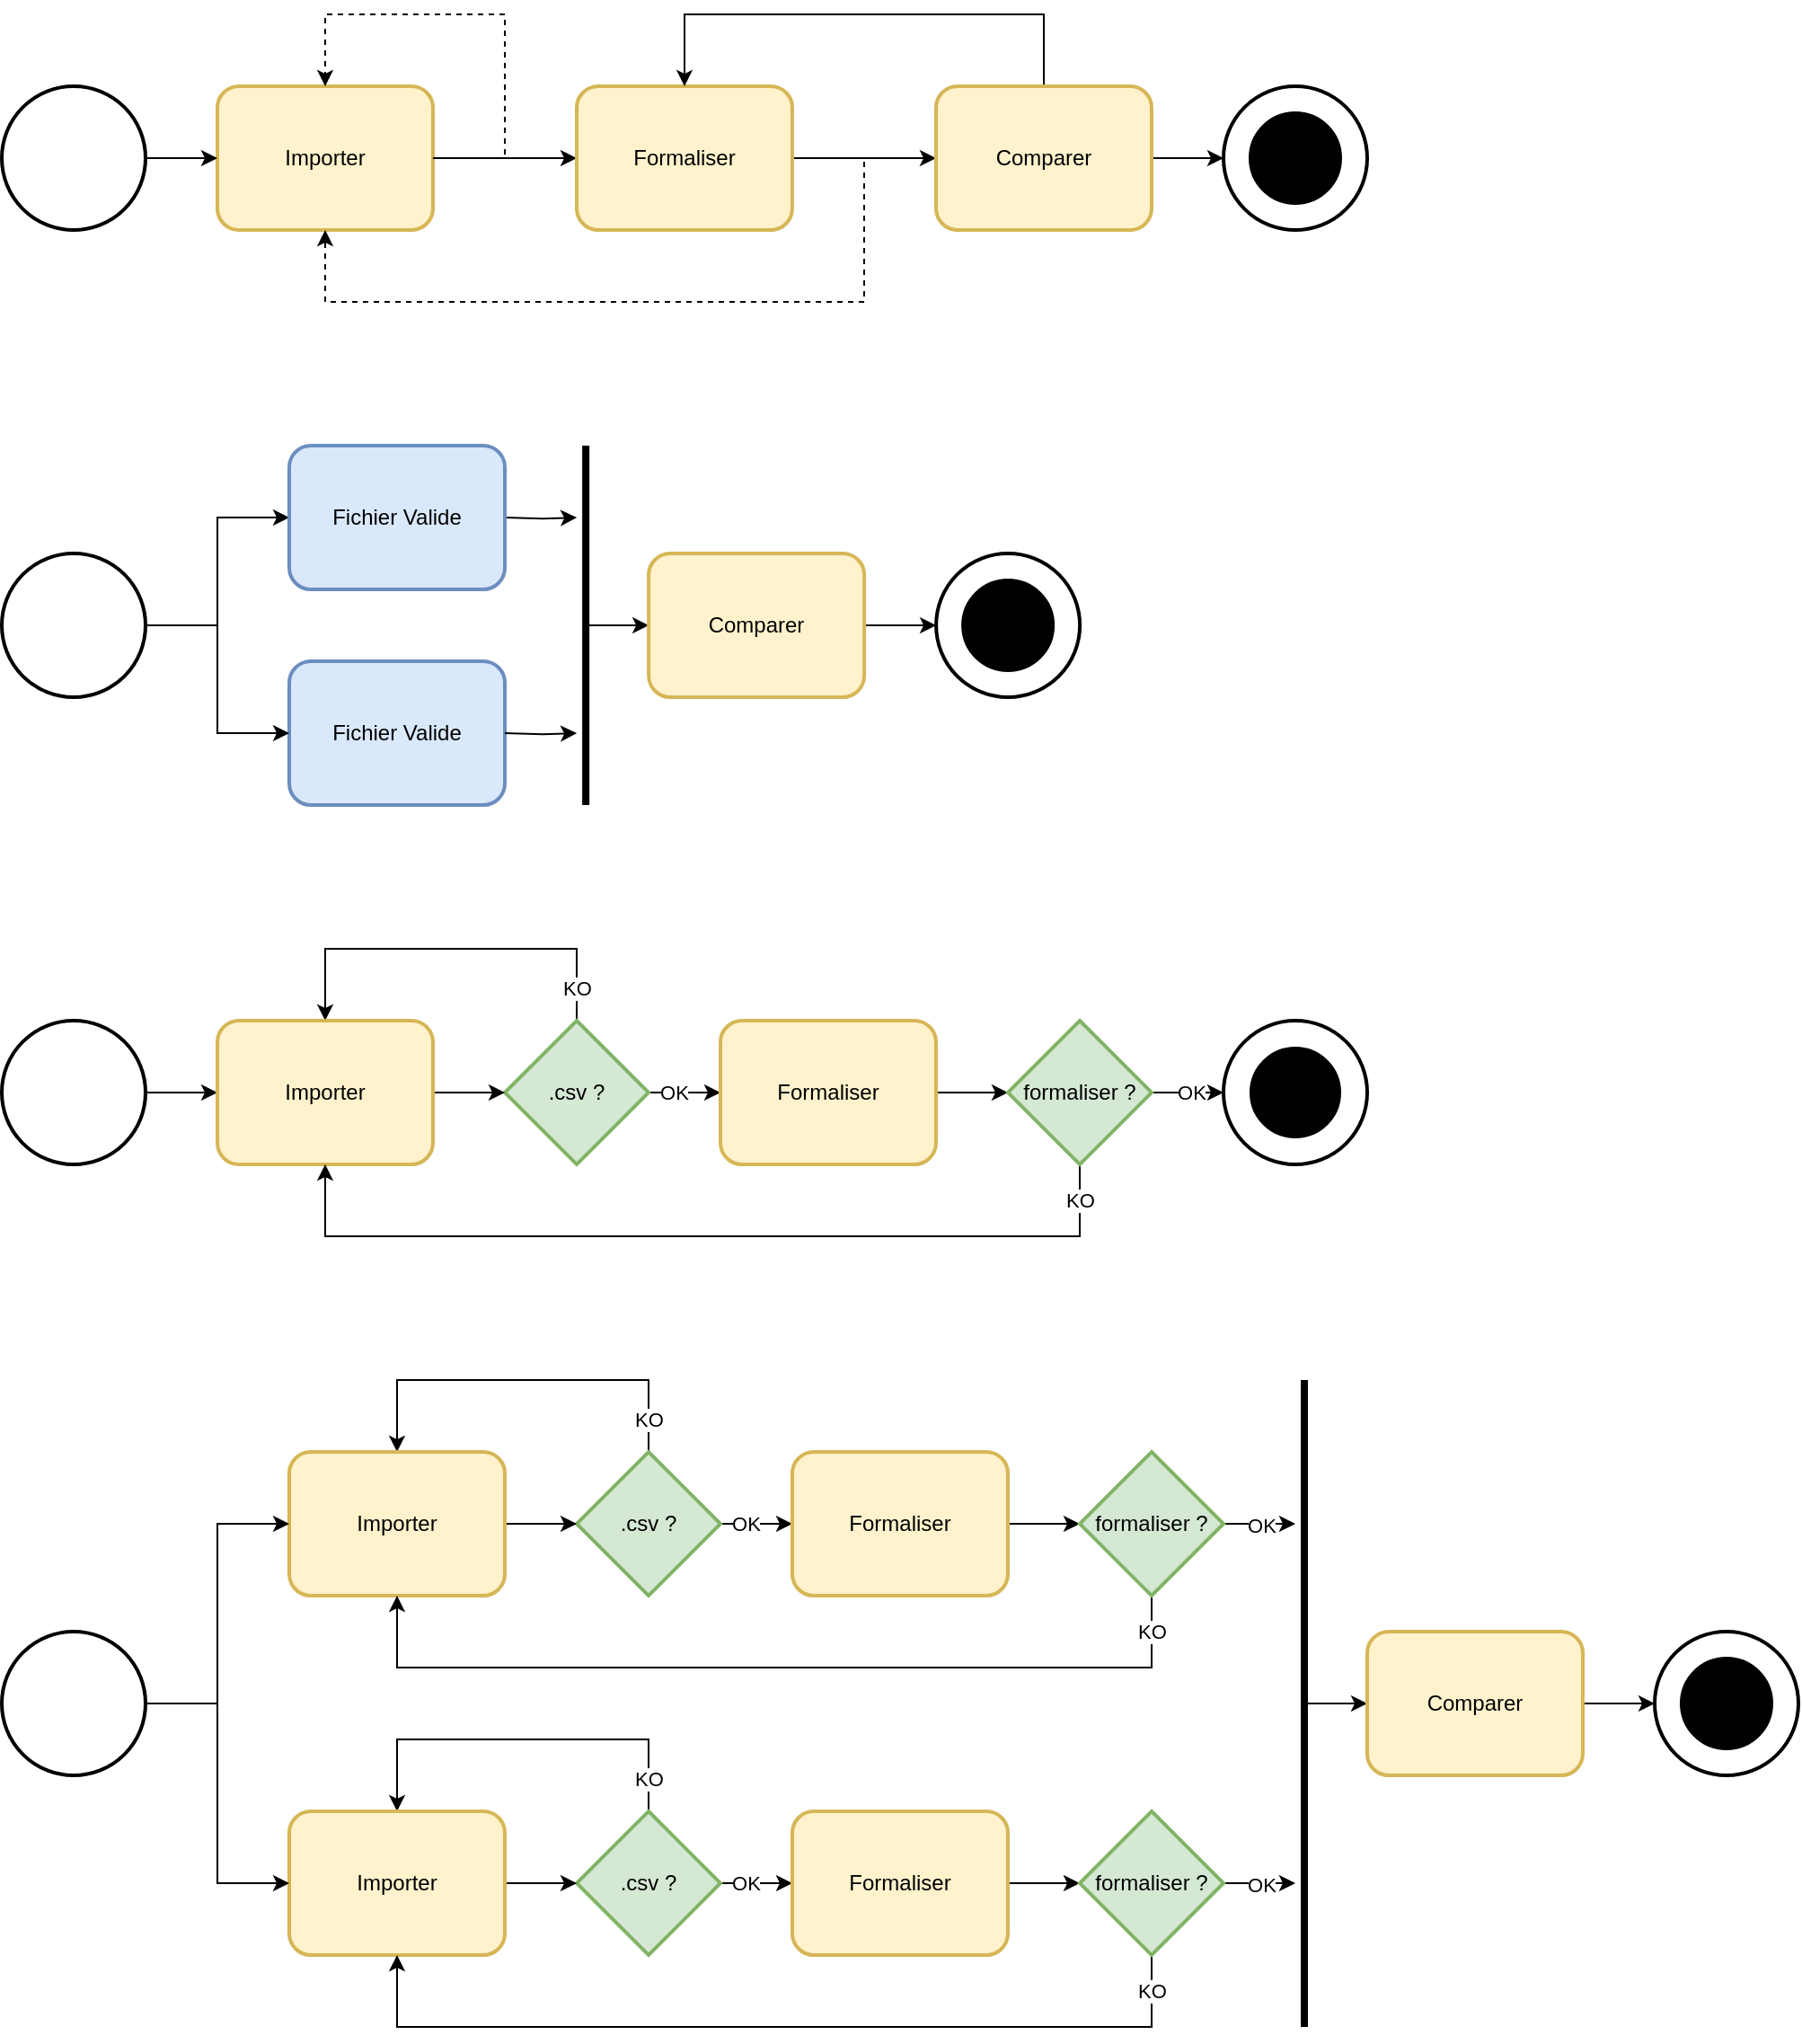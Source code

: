 <mxfile version="22.1.0" type="device">
  <diagram name="Page-1" id="Pc554_1osYrxMqZMdzwt">
    <mxGraphModel dx="2514" dy="2089" grid="1" gridSize="10" guides="1" tooltips="1" connect="1" arrows="1" fold="1" page="1" pageScale="1" pageWidth="827" pageHeight="1169" math="0" shadow="0">
      <root>
        <mxCell id="0" />
        <mxCell id="1" parent="0" />
        <mxCell id="NgbXvUdANwAx4TW1gQg--8" style="edgeStyle=orthogonalEdgeStyle;rounded=0;orthogonalLoop=1;jettySize=auto;html=1;entryX=0;entryY=0.5;entryDx=0;entryDy=0;" edge="1" parent="1" source="NgbXvUdANwAx4TW1gQg--1" target="NgbXvUdANwAx4TW1gQg--6">
          <mxGeometry relative="1" as="geometry" />
        </mxCell>
        <mxCell id="NgbXvUdANwAx4TW1gQg--1" value="" style="ellipse;whiteSpace=wrap;html=1;aspect=fixed;strokeWidth=2;" vertex="1" parent="1">
          <mxGeometry x="-280" y="240" width="80" height="80" as="geometry" />
        </mxCell>
        <mxCell id="NgbXvUdANwAx4TW1gQg--2" value="" style="ellipse;whiteSpace=wrap;html=1;aspect=fixed;strokeWidth=2;" vertex="1" parent="1">
          <mxGeometry x="400" y="240" width="80" height="80" as="geometry" />
        </mxCell>
        <mxCell id="NgbXvUdANwAx4TW1gQg--3" value="" style="ellipse;whiteSpace=wrap;html=1;aspect=fixed;fillColor=#000000;" vertex="1" parent="1">
          <mxGeometry x="415" y="255" width="50" height="50" as="geometry" />
        </mxCell>
        <mxCell id="NgbXvUdANwAx4TW1gQg--7" style="edgeStyle=orthogonalEdgeStyle;rounded=0;orthogonalLoop=1;jettySize=auto;html=1;entryX=0.5;entryY=0;entryDx=0;entryDy=0;" edge="1" parent="1" source="NgbXvUdANwAx4TW1gQg--4" target="NgbXvUdANwAx4TW1gQg--6">
          <mxGeometry relative="1" as="geometry">
            <Array as="points">
              <mxPoint x="40" y="200" />
              <mxPoint x="-100" y="200" />
            </Array>
          </mxGeometry>
        </mxCell>
        <mxCell id="NgbXvUdANwAx4TW1gQg--23" value="KO" style="edgeLabel;html=1;align=center;verticalAlign=middle;resizable=0;points=[];" vertex="1" connectable="0" parent="NgbXvUdANwAx4TW1gQg--7">
          <mxGeometry x="-0.83" relative="1" as="geometry">
            <mxPoint as="offset" />
          </mxGeometry>
        </mxCell>
        <mxCell id="NgbXvUdANwAx4TW1gQg--25" style="edgeStyle=orthogonalEdgeStyle;rounded=0;orthogonalLoop=1;jettySize=auto;html=1;entryX=0;entryY=0.5;entryDx=0;entryDy=0;" edge="1" parent="1" source="NgbXvUdANwAx4TW1gQg--4" target="NgbXvUdANwAx4TW1gQg--24">
          <mxGeometry relative="1" as="geometry" />
        </mxCell>
        <mxCell id="NgbXvUdANwAx4TW1gQg--26" value="OK" style="edgeLabel;html=1;align=center;verticalAlign=middle;resizable=0;points=[];" vertex="1" connectable="0" parent="NgbXvUdANwAx4TW1gQg--25">
          <mxGeometry x="-0.308" y="-1" relative="1" as="geometry">
            <mxPoint y="-1" as="offset" />
          </mxGeometry>
        </mxCell>
        <mxCell id="NgbXvUdANwAx4TW1gQg--4" value=".csv ?" style="rhombus;whiteSpace=wrap;html=1;fillColor=#d5e8d4;strokeColor=#82b366;strokeWidth=2;" vertex="1" parent="1">
          <mxGeometry y="240" width="80" height="80" as="geometry" />
        </mxCell>
        <mxCell id="NgbXvUdANwAx4TW1gQg--9" style="edgeStyle=orthogonalEdgeStyle;rounded=0;orthogonalLoop=1;jettySize=auto;html=1;entryX=0;entryY=0.5;entryDx=0;entryDy=0;" edge="1" parent="1" source="NgbXvUdANwAx4TW1gQg--6" target="NgbXvUdANwAx4TW1gQg--4">
          <mxGeometry relative="1" as="geometry" />
        </mxCell>
        <mxCell id="NgbXvUdANwAx4TW1gQg--6" value="Importer" style="rounded=1;whiteSpace=wrap;html=1;fillColor=#fff2cc;strokeColor=#d6b656;strokeWidth=2;" vertex="1" parent="1">
          <mxGeometry x="-160" y="240" width="120" height="80" as="geometry" />
        </mxCell>
        <mxCell id="NgbXvUdANwAx4TW1gQg--15" style="edgeStyle=orthogonalEdgeStyle;rounded=0;orthogonalLoop=1;jettySize=auto;html=1;entryX=0.5;entryY=0;entryDx=0;entryDy=0;" edge="1" parent="1" source="NgbXvUdANwAx4TW1gQg--11">
          <mxGeometry relative="1" as="geometry">
            <mxPoint x="140" y="320.0" as="targetPoint" />
            <Array as="points">
              <mxPoint x="280" y="280" />
              <mxPoint x="140" y="280" />
            </Array>
          </mxGeometry>
        </mxCell>
        <mxCell id="NgbXvUdANwAx4TW1gQg--28" style="edgeStyle=orthogonalEdgeStyle;rounded=0;orthogonalLoop=1;jettySize=auto;html=1;entryX=0;entryY=0.5;entryDx=0;entryDy=0;" edge="1" parent="1" source="NgbXvUdANwAx4TW1gQg--24" target="NgbXvUdANwAx4TW1gQg--27">
          <mxGeometry relative="1" as="geometry" />
        </mxCell>
        <mxCell id="NgbXvUdANwAx4TW1gQg--24" value="Formaliser" style="rounded=1;whiteSpace=wrap;html=1;fillColor=#fff2cc;strokeColor=#d6b656;strokeWidth=2;" vertex="1" parent="1">
          <mxGeometry x="120" y="240" width="120" height="80" as="geometry" />
        </mxCell>
        <mxCell id="NgbXvUdANwAx4TW1gQg--29" style="edgeStyle=orthogonalEdgeStyle;rounded=0;orthogonalLoop=1;jettySize=auto;html=1;entryX=0.5;entryY=1;entryDx=0;entryDy=0;" edge="1" parent="1" source="NgbXvUdANwAx4TW1gQg--27" target="NgbXvUdANwAx4TW1gQg--6">
          <mxGeometry relative="1" as="geometry">
            <Array as="points">
              <mxPoint x="320" y="360" />
              <mxPoint x="-100" y="360" />
            </Array>
          </mxGeometry>
        </mxCell>
        <mxCell id="NgbXvUdANwAx4TW1gQg--30" value="KO" style="edgeLabel;html=1;align=center;verticalAlign=middle;resizable=0;points=[];" vertex="1" connectable="0" parent="NgbXvUdANwAx4TW1gQg--29">
          <mxGeometry x="-0.83" y="-2" relative="1" as="geometry">
            <mxPoint x="2" y="-18" as="offset" />
          </mxGeometry>
        </mxCell>
        <mxCell id="NgbXvUdANwAx4TW1gQg--32" style="edgeStyle=orthogonalEdgeStyle;rounded=0;orthogonalLoop=1;jettySize=auto;html=1;entryX=0;entryY=0.5;entryDx=0;entryDy=0;" edge="1" parent="1" source="NgbXvUdANwAx4TW1gQg--27" target="NgbXvUdANwAx4TW1gQg--2">
          <mxGeometry relative="1" as="geometry" />
        </mxCell>
        <mxCell id="NgbXvUdANwAx4TW1gQg--33" value="OK" style="edgeLabel;html=1;align=center;verticalAlign=middle;resizable=0;points=[];" vertex="1" connectable="0" parent="NgbXvUdANwAx4TW1gQg--32">
          <mxGeometry x="0.067" relative="1" as="geometry">
            <mxPoint as="offset" />
          </mxGeometry>
        </mxCell>
        <mxCell id="NgbXvUdANwAx4TW1gQg--27" value="formaliser ?" style="rhombus;whiteSpace=wrap;html=1;fillColor=#d5e8d4;strokeColor=#82b366;strokeWidth=2;" vertex="1" parent="1">
          <mxGeometry x="280" y="240" width="80" height="80" as="geometry" />
        </mxCell>
        <mxCell id="NgbXvUdANwAx4TW1gQg--35" value="" style="ellipse;whiteSpace=wrap;html=1;aspect=fixed;strokeWidth=2;" vertex="1" parent="1">
          <mxGeometry x="-280" y="580" width="80" height="80" as="geometry" />
        </mxCell>
        <mxCell id="NgbXvUdANwAx4TW1gQg--38" style="edgeStyle=orthogonalEdgeStyle;rounded=0;orthogonalLoop=1;jettySize=auto;html=1;entryX=0.5;entryY=0;entryDx=0;entryDy=0;" edge="1" parent="1" source="NgbXvUdANwAx4TW1gQg--42" target="NgbXvUdANwAx4TW1gQg--44">
          <mxGeometry relative="1" as="geometry">
            <Array as="points">
              <mxPoint x="80" y="440" />
              <mxPoint x="-60" y="440" />
            </Array>
          </mxGeometry>
        </mxCell>
        <mxCell id="NgbXvUdANwAx4TW1gQg--39" value="KO" style="edgeLabel;html=1;align=center;verticalAlign=middle;resizable=0;points=[];" vertex="1" connectable="0" parent="NgbXvUdANwAx4TW1gQg--38">
          <mxGeometry x="-0.83" relative="1" as="geometry">
            <mxPoint as="offset" />
          </mxGeometry>
        </mxCell>
        <mxCell id="NgbXvUdANwAx4TW1gQg--40" style="edgeStyle=orthogonalEdgeStyle;rounded=0;orthogonalLoop=1;jettySize=auto;html=1;entryX=0;entryY=0.5;entryDx=0;entryDy=0;" edge="1" parent="1" source="NgbXvUdANwAx4TW1gQg--42" target="NgbXvUdANwAx4TW1gQg--46">
          <mxGeometry relative="1" as="geometry" />
        </mxCell>
        <mxCell id="NgbXvUdANwAx4TW1gQg--41" value="OK" style="edgeLabel;html=1;align=center;verticalAlign=middle;resizable=0;points=[];" vertex="1" connectable="0" parent="NgbXvUdANwAx4TW1gQg--40">
          <mxGeometry x="-0.308" y="-1" relative="1" as="geometry">
            <mxPoint y="-1" as="offset" />
          </mxGeometry>
        </mxCell>
        <mxCell id="NgbXvUdANwAx4TW1gQg--42" value=".csv ?" style="rhombus;whiteSpace=wrap;html=1;fillColor=#d5e8d4;strokeColor=#82b366;strokeWidth=2;" vertex="1" parent="1">
          <mxGeometry x="40" y="480" width="80" height="80" as="geometry" />
        </mxCell>
        <mxCell id="NgbXvUdANwAx4TW1gQg--43" style="edgeStyle=orthogonalEdgeStyle;rounded=0;orthogonalLoop=1;jettySize=auto;html=1;entryX=0;entryY=0.5;entryDx=0;entryDy=0;" edge="1" parent="1" source="NgbXvUdANwAx4TW1gQg--44" target="NgbXvUdANwAx4TW1gQg--42">
          <mxGeometry relative="1" as="geometry" />
        </mxCell>
        <mxCell id="NgbXvUdANwAx4TW1gQg--44" value="Importer" style="rounded=1;whiteSpace=wrap;html=1;fillColor=#fff2cc;strokeColor=#d6b656;strokeWidth=2;" vertex="1" parent="1">
          <mxGeometry x="-120" y="480" width="120" height="80" as="geometry" />
        </mxCell>
        <mxCell id="NgbXvUdANwAx4TW1gQg--45" style="edgeStyle=orthogonalEdgeStyle;rounded=0;orthogonalLoop=1;jettySize=auto;html=1;entryX=0;entryY=0.5;entryDx=0;entryDy=0;" edge="1" parent="1" source="NgbXvUdANwAx4TW1gQg--46" target="NgbXvUdANwAx4TW1gQg--51">
          <mxGeometry relative="1" as="geometry" />
        </mxCell>
        <mxCell id="NgbXvUdANwAx4TW1gQg--46" value="Formaliser" style="rounded=1;whiteSpace=wrap;html=1;fillColor=#fff2cc;strokeColor=#d6b656;strokeWidth=2;" vertex="1" parent="1">
          <mxGeometry x="160" y="480" width="120" height="80" as="geometry" />
        </mxCell>
        <mxCell id="NgbXvUdANwAx4TW1gQg--47" style="edgeStyle=orthogonalEdgeStyle;rounded=0;orthogonalLoop=1;jettySize=auto;html=1;entryX=0.5;entryY=1;entryDx=0;entryDy=0;" edge="1" parent="1" source="NgbXvUdANwAx4TW1gQg--51" target="NgbXvUdANwAx4TW1gQg--44">
          <mxGeometry relative="1" as="geometry">
            <Array as="points">
              <mxPoint x="360" y="600" />
              <mxPoint x="-60" y="600" />
            </Array>
          </mxGeometry>
        </mxCell>
        <mxCell id="NgbXvUdANwAx4TW1gQg--48" value="KO" style="edgeLabel;html=1;align=center;verticalAlign=middle;resizable=0;points=[];" vertex="1" connectable="0" parent="NgbXvUdANwAx4TW1gQg--47">
          <mxGeometry x="-0.83" y="-2" relative="1" as="geometry">
            <mxPoint x="2" y="-18" as="offset" />
          </mxGeometry>
        </mxCell>
        <mxCell id="NgbXvUdANwAx4TW1gQg--49" style="edgeStyle=orthogonalEdgeStyle;rounded=0;orthogonalLoop=1;jettySize=auto;html=1;entryX=0;entryY=0.5;entryDx=0;entryDy=0;" edge="1" parent="1" source="NgbXvUdANwAx4TW1gQg--51">
          <mxGeometry relative="1" as="geometry">
            <mxPoint x="440" y="520" as="targetPoint" />
          </mxGeometry>
        </mxCell>
        <mxCell id="NgbXvUdANwAx4TW1gQg--50" value="OK" style="edgeLabel;html=1;align=center;verticalAlign=middle;resizable=0;points=[];" vertex="1" connectable="0" parent="NgbXvUdANwAx4TW1gQg--49">
          <mxGeometry x="0.067" relative="1" as="geometry">
            <mxPoint as="offset" />
          </mxGeometry>
        </mxCell>
        <mxCell id="NgbXvUdANwAx4TW1gQg--51" value="formaliser ?" style="rhombus;whiteSpace=wrap;html=1;fillColor=#d5e8d4;strokeColor=#82b366;strokeWidth=2;" vertex="1" parent="1">
          <mxGeometry x="320" y="480" width="80" height="80" as="geometry" />
        </mxCell>
        <mxCell id="NgbXvUdANwAx4TW1gQg--52" value="" style="ellipse;whiteSpace=wrap;html=1;aspect=fixed;strokeWidth=2;" vertex="1" parent="1">
          <mxGeometry x="640" y="580" width="80" height="80" as="geometry" />
        </mxCell>
        <mxCell id="NgbXvUdANwAx4TW1gQg--53" value="" style="ellipse;whiteSpace=wrap;html=1;aspect=fixed;fillColor=#000000;strokeWidth=2;" vertex="1" parent="1">
          <mxGeometry x="655" y="595" width="50" height="50" as="geometry" />
        </mxCell>
        <mxCell id="NgbXvUdANwAx4TW1gQg--79" style="edgeStyle=orthogonalEdgeStyle;rounded=0;orthogonalLoop=1;jettySize=auto;html=1;entryX=0;entryY=0.5;entryDx=0;entryDy=0;" edge="1" parent="1" source="NgbXvUdANwAx4TW1gQg--54" target="NgbXvUdANwAx4TW1gQg--78">
          <mxGeometry relative="1" as="geometry" />
        </mxCell>
        <mxCell id="NgbXvUdANwAx4TW1gQg--54" value="" style="line;strokeWidth=4;direction=south;html=1;perimeter=backbonePerimeter;points=[];outlineConnect=0;" vertex="1" parent="1">
          <mxGeometry x="440" y="440" width="10" height="360" as="geometry" />
        </mxCell>
        <mxCell id="NgbXvUdANwAx4TW1gQg--55" style="edgeStyle=orthogonalEdgeStyle;rounded=0;orthogonalLoop=1;jettySize=auto;html=1;entryX=0.5;entryY=0;entryDx=0;entryDy=0;" edge="1" parent="1" source="NgbXvUdANwAx4TW1gQg--59" target="NgbXvUdANwAx4TW1gQg--61">
          <mxGeometry relative="1" as="geometry">
            <Array as="points">
              <mxPoint x="80" y="640" />
              <mxPoint x="-60" y="640" />
            </Array>
          </mxGeometry>
        </mxCell>
        <mxCell id="NgbXvUdANwAx4TW1gQg--56" value="KO" style="edgeLabel;html=1;align=center;verticalAlign=middle;resizable=0;points=[];" vertex="1" connectable="0" parent="NgbXvUdANwAx4TW1gQg--55">
          <mxGeometry x="-0.83" relative="1" as="geometry">
            <mxPoint as="offset" />
          </mxGeometry>
        </mxCell>
        <mxCell id="NgbXvUdANwAx4TW1gQg--57" style="edgeStyle=orthogonalEdgeStyle;rounded=0;orthogonalLoop=1;jettySize=auto;html=1;entryX=0;entryY=0.5;entryDx=0;entryDy=0;" edge="1" parent="1" source="NgbXvUdANwAx4TW1gQg--59" target="NgbXvUdANwAx4TW1gQg--63">
          <mxGeometry relative="1" as="geometry" />
        </mxCell>
        <mxCell id="NgbXvUdANwAx4TW1gQg--58" value="OK" style="edgeLabel;html=1;align=center;verticalAlign=middle;resizable=0;points=[];" vertex="1" connectable="0" parent="NgbXvUdANwAx4TW1gQg--57">
          <mxGeometry x="-0.308" y="-1" relative="1" as="geometry">
            <mxPoint y="-1" as="offset" />
          </mxGeometry>
        </mxCell>
        <mxCell id="NgbXvUdANwAx4TW1gQg--59" value=".csv ?" style="rhombus;whiteSpace=wrap;html=1;fillColor=#d5e8d4;strokeColor=#82b366;strokeWidth=2;" vertex="1" parent="1">
          <mxGeometry x="40" y="680" width="80" height="80" as="geometry" />
        </mxCell>
        <mxCell id="NgbXvUdANwAx4TW1gQg--60" style="edgeStyle=orthogonalEdgeStyle;rounded=0;orthogonalLoop=1;jettySize=auto;html=1;entryX=0;entryY=0.5;entryDx=0;entryDy=0;" edge="1" parent="1" source="NgbXvUdANwAx4TW1gQg--61" target="NgbXvUdANwAx4TW1gQg--59">
          <mxGeometry relative="1" as="geometry" />
        </mxCell>
        <mxCell id="NgbXvUdANwAx4TW1gQg--61" value="Importer" style="rounded=1;whiteSpace=wrap;html=1;fillColor=#fff2cc;strokeColor=#d6b656;strokeWidth=2;" vertex="1" parent="1">
          <mxGeometry x="-120" y="680" width="120" height="80" as="geometry" />
        </mxCell>
        <mxCell id="NgbXvUdANwAx4TW1gQg--62" style="edgeStyle=orthogonalEdgeStyle;rounded=0;orthogonalLoop=1;jettySize=auto;html=1;entryX=0;entryY=0.5;entryDx=0;entryDy=0;" edge="1" parent="1" source="NgbXvUdANwAx4TW1gQg--63" target="NgbXvUdANwAx4TW1gQg--68">
          <mxGeometry relative="1" as="geometry" />
        </mxCell>
        <mxCell id="NgbXvUdANwAx4TW1gQg--63" value="Formaliser" style="rounded=1;whiteSpace=wrap;html=1;fillColor=#fff2cc;strokeColor=#d6b656;strokeWidth=2;" vertex="1" parent="1">
          <mxGeometry x="160" y="680" width="120" height="80" as="geometry" />
        </mxCell>
        <mxCell id="NgbXvUdANwAx4TW1gQg--64" style="edgeStyle=orthogonalEdgeStyle;rounded=0;orthogonalLoop=1;jettySize=auto;html=1;entryX=0.5;entryY=1;entryDx=0;entryDy=0;" edge="1" parent="1" source="NgbXvUdANwAx4TW1gQg--68" target="NgbXvUdANwAx4TW1gQg--61">
          <mxGeometry relative="1" as="geometry">
            <Array as="points">
              <mxPoint x="360" y="800" />
              <mxPoint x="-60" y="800" />
            </Array>
          </mxGeometry>
        </mxCell>
        <mxCell id="NgbXvUdANwAx4TW1gQg--65" value="KO" style="edgeLabel;html=1;align=center;verticalAlign=middle;resizable=0;points=[];" vertex="1" connectable="0" parent="NgbXvUdANwAx4TW1gQg--64">
          <mxGeometry x="-0.83" y="-2" relative="1" as="geometry">
            <mxPoint x="2" y="-18" as="offset" />
          </mxGeometry>
        </mxCell>
        <mxCell id="NgbXvUdANwAx4TW1gQg--66" style="edgeStyle=orthogonalEdgeStyle;rounded=0;orthogonalLoop=1;jettySize=auto;html=1;entryX=0;entryY=0.5;entryDx=0;entryDy=0;" edge="1" parent="1" source="NgbXvUdANwAx4TW1gQg--68">
          <mxGeometry relative="1" as="geometry">
            <mxPoint x="440" y="720" as="targetPoint" />
          </mxGeometry>
        </mxCell>
        <mxCell id="NgbXvUdANwAx4TW1gQg--67" value="OK" style="edgeLabel;html=1;align=center;verticalAlign=middle;resizable=0;points=[];" vertex="1" connectable="0" parent="NgbXvUdANwAx4TW1gQg--66">
          <mxGeometry x="0.067" relative="1" as="geometry">
            <mxPoint as="offset" />
          </mxGeometry>
        </mxCell>
        <mxCell id="NgbXvUdANwAx4TW1gQg--68" value="formaliser ?" style="rhombus;whiteSpace=wrap;html=1;fillColor=#d5e8d4;strokeColor=#82b366;strokeWidth=2;" vertex="1" parent="1">
          <mxGeometry x="320" y="680" width="80" height="80" as="geometry" />
        </mxCell>
        <mxCell id="NgbXvUdANwAx4TW1gQg--72" style="edgeStyle=orthogonalEdgeStyle;rounded=0;orthogonalLoop=1;jettySize=auto;html=1;entryX=0;entryY=0.5;entryDx=0;entryDy=0;exitX=1;exitY=0.5;exitDx=0;exitDy=0;" edge="1" parent="1" source="NgbXvUdANwAx4TW1gQg--35" target="NgbXvUdANwAx4TW1gQg--61">
          <mxGeometry relative="1" as="geometry">
            <mxPoint x="-154.176" y="720" as="sourcePoint" />
            <Array as="points">
              <mxPoint x="-160" y="620" />
              <mxPoint x="-160" y="720" />
            </Array>
          </mxGeometry>
        </mxCell>
        <mxCell id="NgbXvUdANwAx4TW1gQg--73" style="edgeStyle=orthogonalEdgeStyle;rounded=0;orthogonalLoop=1;jettySize=auto;html=1;entryX=0;entryY=0.5;entryDx=0;entryDy=0;exitX=1;exitY=0.5;exitDx=0;exitDy=0;" edge="1" parent="1" source="NgbXvUdANwAx4TW1gQg--35" target="NgbXvUdANwAx4TW1gQg--44">
          <mxGeometry relative="1" as="geometry">
            <mxPoint x="-154.176" y="520" as="sourcePoint" />
            <Array as="points">
              <mxPoint x="-160" y="620" />
              <mxPoint x="-160" y="520" />
            </Array>
          </mxGeometry>
        </mxCell>
        <mxCell id="NgbXvUdANwAx4TW1gQg--83" style="edgeStyle=orthogonalEdgeStyle;rounded=0;orthogonalLoop=1;jettySize=auto;html=1;" edge="1" parent="1" source="NgbXvUdANwAx4TW1gQg--78">
          <mxGeometry relative="1" as="geometry">
            <mxPoint x="640" y="620" as="targetPoint" />
          </mxGeometry>
        </mxCell>
        <mxCell id="NgbXvUdANwAx4TW1gQg--78" value="Comparer" style="rounded=1;whiteSpace=wrap;html=1;fillColor=#fff2cc;strokeColor=#d6b656;strokeWidth=2;" vertex="1" parent="1">
          <mxGeometry x="480" y="580" width="120" height="80" as="geometry" />
        </mxCell>
        <mxCell id="NgbXvUdANwAx4TW1gQg--102" style="edgeStyle=orthogonalEdgeStyle;rounded=0;orthogonalLoop=1;jettySize=auto;html=1;entryX=0;entryY=0.5;entryDx=0;entryDy=0;" edge="1" parent="1" source="NgbXvUdANwAx4TW1gQg--103" target="NgbXvUdANwAx4TW1gQg--106">
          <mxGeometry relative="1" as="geometry" />
        </mxCell>
        <mxCell id="NgbXvUdANwAx4TW1gQg--103" value="Importer" style="rounded=1;whiteSpace=wrap;html=1;fillColor=#fff2cc;strokeColor=#d6b656;strokeWidth=2;" vertex="1" parent="1">
          <mxGeometry x="-160" y="-280" width="120" height="80" as="geometry" />
        </mxCell>
        <mxCell id="NgbXvUdANwAx4TW1gQg--104" style="edgeStyle=orthogonalEdgeStyle;rounded=0;orthogonalLoop=1;jettySize=auto;html=1;entryX=0;entryY=0.5;entryDx=0;entryDy=0;" edge="1" parent="1" source="NgbXvUdANwAx4TW1gQg--106" target="NgbXvUdANwAx4TW1gQg--108">
          <mxGeometry relative="1" as="geometry" />
        </mxCell>
        <mxCell id="NgbXvUdANwAx4TW1gQg--105" style="edgeStyle=orthogonalEdgeStyle;rounded=0;orthogonalLoop=1;jettySize=auto;html=1;entryX=0.5;entryY=1;entryDx=0;entryDy=0;dashed=1;" edge="1" parent="1" source="NgbXvUdANwAx4TW1gQg--106" target="NgbXvUdANwAx4TW1gQg--103">
          <mxGeometry relative="1" as="geometry">
            <Array as="points">
              <mxPoint x="200" y="-240" />
              <mxPoint x="200" y="-160" />
              <mxPoint x="-100" y="-160" />
            </Array>
          </mxGeometry>
        </mxCell>
        <mxCell id="NgbXvUdANwAx4TW1gQg--106" value="Formaliser" style="rounded=1;whiteSpace=wrap;html=1;fillColor=#fff2cc;strokeColor=#d6b656;strokeWidth=2;" vertex="1" parent="1">
          <mxGeometry x="40" y="-280" width="120" height="80" as="geometry" />
        </mxCell>
        <mxCell id="NgbXvUdANwAx4TW1gQg--107" style="edgeStyle=orthogonalEdgeStyle;rounded=0;orthogonalLoop=1;jettySize=auto;html=1;entryX=0;entryY=0.5;entryDx=0;entryDy=0;" edge="1" parent="1" source="NgbXvUdANwAx4TW1gQg--108" target="NgbXvUdANwAx4TW1gQg--109">
          <mxGeometry relative="1" as="geometry" />
        </mxCell>
        <mxCell id="NgbXvUdANwAx4TW1gQg--154" style="edgeStyle=orthogonalEdgeStyle;rounded=0;orthogonalLoop=1;jettySize=auto;html=1;entryX=0.5;entryY=0;entryDx=0;entryDy=0;" edge="1" parent="1" source="NgbXvUdANwAx4TW1gQg--108" target="NgbXvUdANwAx4TW1gQg--106">
          <mxGeometry relative="1" as="geometry">
            <Array as="points">
              <mxPoint x="300" y="-320" />
              <mxPoint x="100" y="-320" />
            </Array>
          </mxGeometry>
        </mxCell>
        <mxCell id="NgbXvUdANwAx4TW1gQg--108" value="Comparer" style="rounded=1;whiteSpace=wrap;html=1;fillColor=#fff2cc;strokeColor=#d6b656;strokeWidth=2;" vertex="1" parent="1">
          <mxGeometry x="240" y="-280" width="120" height="80" as="geometry" />
        </mxCell>
        <mxCell id="NgbXvUdANwAx4TW1gQg--109" value="" style="ellipse;whiteSpace=wrap;html=1;aspect=fixed;strokeWidth=2;" vertex="1" parent="1">
          <mxGeometry x="400" y="-280" width="80" height="80" as="geometry" />
        </mxCell>
        <mxCell id="NgbXvUdANwAx4TW1gQg--110" value="" style="ellipse;whiteSpace=wrap;html=1;aspect=fixed;fillColor=#000000;strokeWidth=2;" vertex="1" parent="1">
          <mxGeometry x="415" y="-265" width="50" height="50" as="geometry" />
        </mxCell>
        <mxCell id="NgbXvUdANwAx4TW1gQg--111" style="edgeStyle=orthogonalEdgeStyle;rounded=0;orthogonalLoop=1;jettySize=auto;html=1;entryX=0;entryY=0.5;entryDx=0;entryDy=0;" edge="1" parent="1" source="NgbXvUdANwAx4TW1gQg--112" target="NgbXvUdANwAx4TW1gQg--103">
          <mxGeometry relative="1" as="geometry" />
        </mxCell>
        <mxCell id="NgbXvUdANwAx4TW1gQg--112" value="" style="ellipse;whiteSpace=wrap;html=1;aspect=fixed;strokeWidth=2;" vertex="1" parent="1">
          <mxGeometry x="-280" y="-280" width="80" height="80" as="geometry" />
        </mxCell>
        <mxCell id="NgbXvUdANwAx4TW1gQg--113" style="edgeStyle=orthogonalEdgeStyle;rounded=0;orthogonalLoop=1;jettySize=auto;html=1;entryX=0.5;entryY=0;entryDx=0;entryDy=0;dashed=1;" edge="1" parent="1" source="NgbXvUdANwAx4TW1gQg--103" target="NgbXvUdANwAx4TW1gQg--103">
          <mxGeometry relative="1" as="geometry">
            <Array as="points">
              <mxPoint y="-240" />
              <mxPoint y="-320" />
              <mxPoint x="-100" y="-320" />
            </Array>
          </mxGeometry>
        </mxCell>
        <mxCell id="NgbXvUdANwAx4TW1gQg--125" style="edgeStyle=orthogonalEdgeStyle;rounded=0;orthogonalLoop=1;jettySize=auto;html=1;entryX=0.5;entryY=1;entryDx=0;entryDy=0;" edge="1" parent="1" source="NgbXvUdANwAx4TW1gQg--129">
          <mxGeometry relative="1" as="geometry">
            <Array as="points">
              <mxPoint x="320" y="1080" />
              <mxPoint x="-100" y="1080" />
            </Array>
            <mxPoint x="-100.0" y="1040" as="targetPoint" />
          </mxGeometry>
        </mxCell>
        <mxCell id="NgbXvUdANwAx4TW1gQg--157" value="" style="ellipse;whiteSpace=wrap;html=1;aspect=fixed;strokeWidth=2;" vertex="1" parent="1">
          <mxGeometry x="-280" y="-20" width="80" height="80" as="geometry" />
        </mxCell>
        <mxCell id="NgbXvUdANwAx4TW1gQg--158" style="edgeStyle=orthogonalEdgeStyle;rounded=0;orthogonalLoop=1;jettySize=auto;html=1;entryX=0;entryY=0.5;entryDx=0;entryDy=0;" edge="1" parent="1">
          <mxGeometry relative="1" as="geometry">
            <mxPoint x="40.06" y="-40" as="targetPoint" />
            <mxPoint x="0.001" y="-39.941" as="sourcePoint" />
          </mxGeometry>
        </mxCell>
        <mxCell id="NgbXvUdANwAx4TW1gQg--159" value="" style="ellipse;whiteSpace=wrap;html=1;aspect=fixed;strokeWidth=2;" vertex="1" parent="1">
          <mxGeometry x="240.06" y="-20" width="80" height="80" as="geometry" />
        </mxCell>
        <mxCell id="NgbXvUdANwAx4TW1gQg--160" value="" style="ellipse;whiteSpace=wrap;html=1;aspect=fixed;fillColor=#000000;strokeWidth=2;" vertex="1" parent="1">
          <mxGeometry x="255.06" y="-5" width="50" height="50" as="geometry" />
        </mxCell>
        <mxCell id="NgbXvUdANwAx4TW1gQg--161" style="edgeStyle=orthogonalEdgeStyle;rounded=0;orthogonalLoop=1;jettySize=auto;html=1;entryX=0;entryY=0.5;entryDx=0;entryDy=0;" edge="1" parent="1" source="NgbXvUdANwAx4TW1gQg--162" target="NgbXvUdANwAx4TW1gQg--168">
          <mxGeometry relative="1" as="geometry" />
        </mxCell>
        <mxCell id="NgbXvUdANwAx4TW1gQg--162" value="" style="line;strokeWidth=4;direction=south;html=1;perimeter=backbonePerimeter;points=[];outlineConnect=0;" vertex="1" parent="1">
          <mxGeometry x="40.06" y="-80" width="10" height="200" as="geometry" />
        </mxCell>
        <mxCell id="NgbXvUdANwAx4TW1gQg--163" value="Fichier Valide" style="rounded=1;whiteSpace=wrap;html=1;fillColor=#dae8fc;strokeColor=#6c8ebf;strokeWidth=2;" vertex="1" parent="1">
          <mxGeometry x="-120" y="40" width="120" height="80" as="geometry" />
        </mxCell>
        <mxCell id="NgbXvUdANwAx4TW1gQg--164" style="edgeStyle=orthogonalEdgeStyle;rounded=0;orthogonalLoop=1;jettySize=auto;html=1;entryX=0;entryY=0.5;entryDx=0;entryDy=0;" edge="1" parent="1">
          <mxGeometry relative="1" as="geometry">
            <mxPoint x="40.06" y="80" as="targetPoint" />
            <mxPoint x="0.001" y="80.059" as="sourcePoint" />
          </mxGeometry>
        </mxCell>
        <mxCell id="NgbXvUdANwAx4TW1gQg--165" style="edgeStyle=orthogonalEdgeStyle;rounded=0;orthogonalLoop=1;jettySize=auto;html=1;entryX=0;entryY=0.5;entryDx=0;entryDy=0;exitX=1;exitY=0.5;exitDx=0;exitDy=0;" edge="1" parent="1" source="NgbXvUdANwAx4TW1gQg--157" target="NgbXvUdANwAx4TW1gQg--163">
          <mxGeometry relative="1" as="geometry">
            <Array as="points">
              <mxPoint x="-160" y="20" />
              <mxPoint x="-160" y="80" />
            </Array>
            <mxPoint x="-154.176" y="80" as="sourcePoint" />
          </mxGeometry>
        </mxCell>
        <mxCell id="NgbXvUdANwAx4TW1gQg--166" style="edgeStyle=orthogonalEdgeStyle;rounded=0;orthogonalLoop=1;jettySize=auto;html=1;entryX=0;entryY=0.5;entryDx=0;entryDy=0;exitX=1;exitY=0.5;exitDx=0;exitDy=0;" edge="1" parent="1" source="NgbXvUdANwAx4TW1gQg--157">
          <mxGeometry relative="1" as="geometry">
            <Array as="points">
              <mxPoint x="-160" y="20" />
              <mxPoint x="-160" y="-40" />
            </Array>
            <mxPoint x="-154.176" y="-40" as="sourcePoint" />
            <mxPoint x="-120" y="-40" as="targetPoint" />
          </mxGeometry>
        </mxCell>
        <mxCell id="NgbXvUdANwAx4TW1gQg--167" style="edgeStyle=orthogonalEdgeStyle;rounded=0;orthogonalLoop=1;jettySize=auto;html=1;" edge="1" parent="1" source="NgbXvUdANwAx4TW1gQg--168">
          <mxGeometry relative="1" as="geometry">
            <mxPoint x="240.06" y="20" as="targetPoint" />
          </mxGeometry>
        </mxCell>
        <mxCell id="NgbXvUdANwAx4TW1gQg--168" value="Comparer" style="rounded=1;whiteSpace=wrap;html=1;fillColor=#fff2cc;strokeColor=#d6b656;strokeWidth=2;" vertex="1" parent="1">
          <mxGeometry x="80.06" y="-20" width="120" height="80" as="geometry" />
        </mxCell>
        <mxCell id="NgbXvUdANwAx4TW1gQg--169" value="Fichier Valide" style="rounded=1;whiteSpace=wrap;html=1;fillColor=#dae8fc;strokeColor=#6c8ebf;strokeWidth=2;" vertex="1" parent="1">
          <mxGeometry x="-120" y="-80" width="120" height="80" as="geometry" />
        </mxCell>
      </root>
    </mxGraphModel>
  </diagram>
</mxfile>
